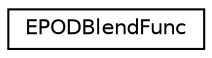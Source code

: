 digraph "Graphical Class Hierarchy"
{
  edge [fontname="Helvetica",fontsize="10",labelfontname="Helvetica",labelfontsize="10"];
  node [fontname="Helvetica",fontsize="10",shape=record];
  rankdir="LR";
  Node1 [label="EPODBlendFunc",height=0.2,width=0.4,color="black", fillcolor="white", style="filled",URL="$struct_e_p_o_d_blend_func.html",tooltip="Enum for the POD format blend functions. "];
}
